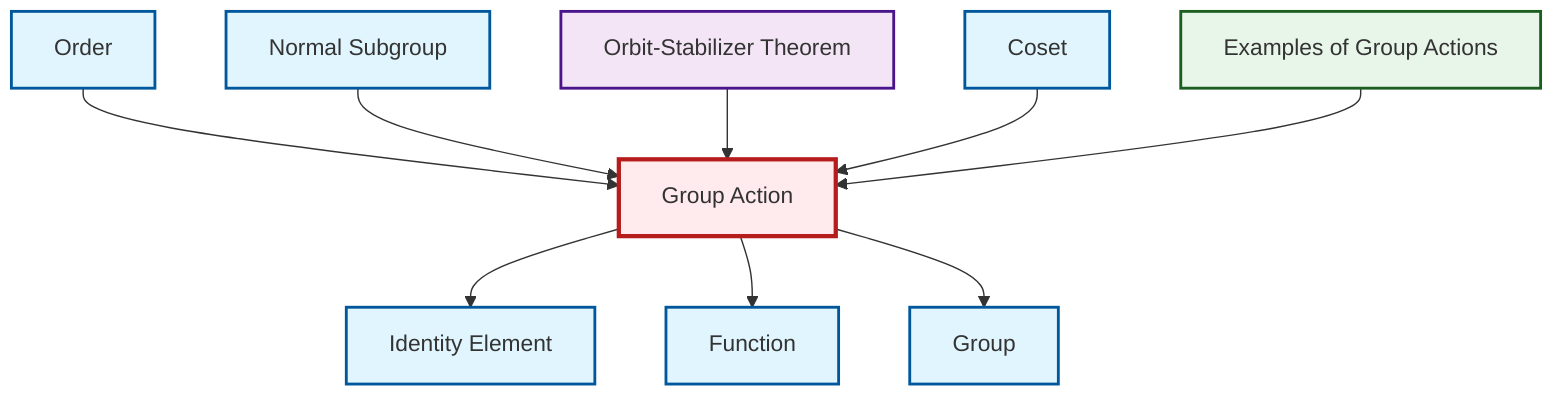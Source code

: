 graph TD
    classDef definition fill:#e1f5fe,stroke:#01579b,stroke-width:2px
    classDef theorem fill:#f3e5f5,stroke:#4a148c,stroke-width:2px
    classDef axiom fill:#fff3e0,stroke:#e65100,stroke-width:2px
    classDef example fill:#e8f5e9,stroke:#1b5e20,stroke-width:2px
    classDef current fill:#ffebee,stroke:#b71c1c,stroke-width:3px
    def-order["Order"]:::definition
    def-group["Group"]:::definition
    def-identity-element["Identity Element"]:::definition
    def-normal-subgroup["Normal Subgroup"]:::definition
    def-function["Function"]:::definition
    thm-orbit-stabilizer["Orbit-Stabilizer Theorem"]:::theorem
    def-coset["Coset"]:::definition
    def-group-action["Group Action"]:::definition
    ex-group-action-examples["Examples of Group Actions"]:::example
    def-order --> def-group-action
    def-group-action --> def-identity-element
    def-group-action --> def-function
    def-group-action --> def-group
    def-normal-subgroup --> def-group-action
    thm-orbit-stabilizer --> def-group-action
    def-coset --> def-group-action
    ex-group-action-examples --> def-group-action
    class def-group-action current